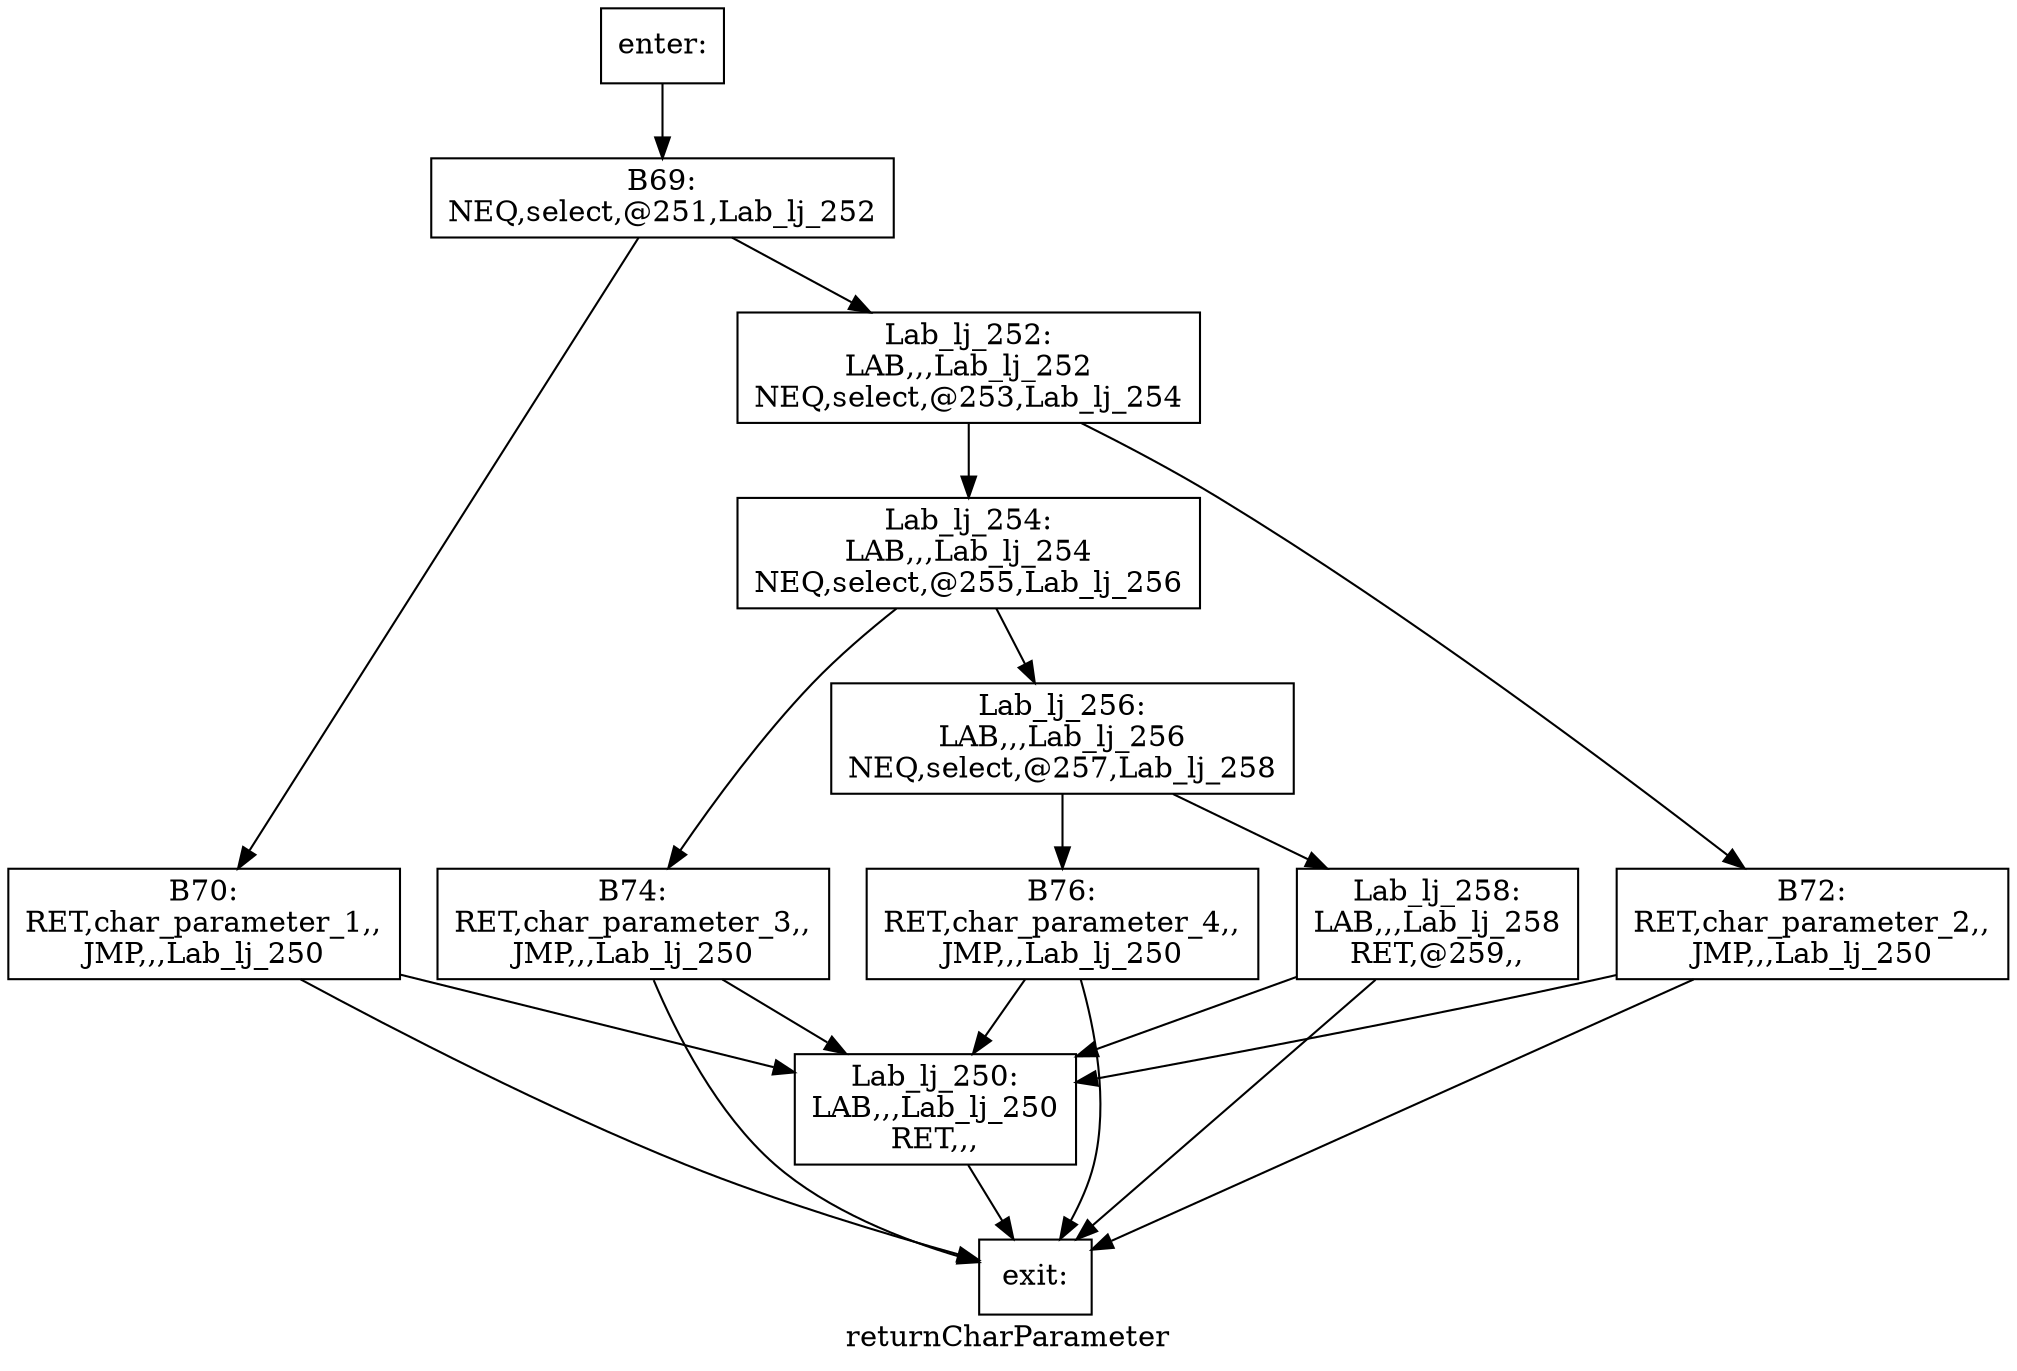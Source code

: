 digraph returnCharParameter{
label =returnCharParameter
B69[label="B69:\nNEQ,select,@251,Lab_lj_252\n" shape=box]
B70[label="B70:\nRET,char_parameter_1,,\nJMP,,,Lab_lj_250\n" shape=box]
B72[label="B72:\nRET,char_parameter_2,,\nJMP,,,Lab_lj_250\n" shape=box]
B74[label="B74:\nRET,char_parameter_3,,\nJMP,,,Lab_lj_250\n" shape=box]
B76[label="B76:\nRET,char_parameter_4,,\nJMP,,,Lab_lj_250\n" shape=box]
Lab_lj_250[label="Lab_lj_250:\nLAB,,,Lab_lj_250\nRET,,,\n" shape=box]
Lab_lj_252[label="Lab_lj_252:\nLAB,,,Lab_lj_252\nNEQ,select,@253,Lab_lj_254\n" shape=box]
Lab_lj_254[label="Lab_lj_254:\nLAB,,,Lab_lj_254\nNEQ,select,@255,Lab_lj_256\n" shape=box]
Lab_lj_256[label="Lab_lj_256:\nLAB,,,Lab_lj_256\nNEQ,select,@257,Lab_lj_258\n" shape=box]
Lab_lj_258[label="Lab_lj_258:\nLAB,,,Lab_lj_258\nRET,@259,,\n" shape=box]
enter[label="enter:\n" shape=box]
exit[label="exit:\n" shape=box]
B69->B70
B69->Lab_lj_252
B70->Lab_lj_250
B70->exit
B72->Lab_lj_250
B72->exit
B74->Lab_lj_250
B74->exit
B76->Lab_lj_250
B76->exit
Lab_lj_250->exit
Lab_lj_252->B72
Lab_lj_252->Lab_lj_254
Lab_lj_254->B74
Lab_lj_254->Lab_lj_256
Lab_lj_256->B76
Lab_lj_256->Lab_lj_258
Lab_lj_258->Lab_lj_250
Lab_lj_258->exit
enter->B69
}
